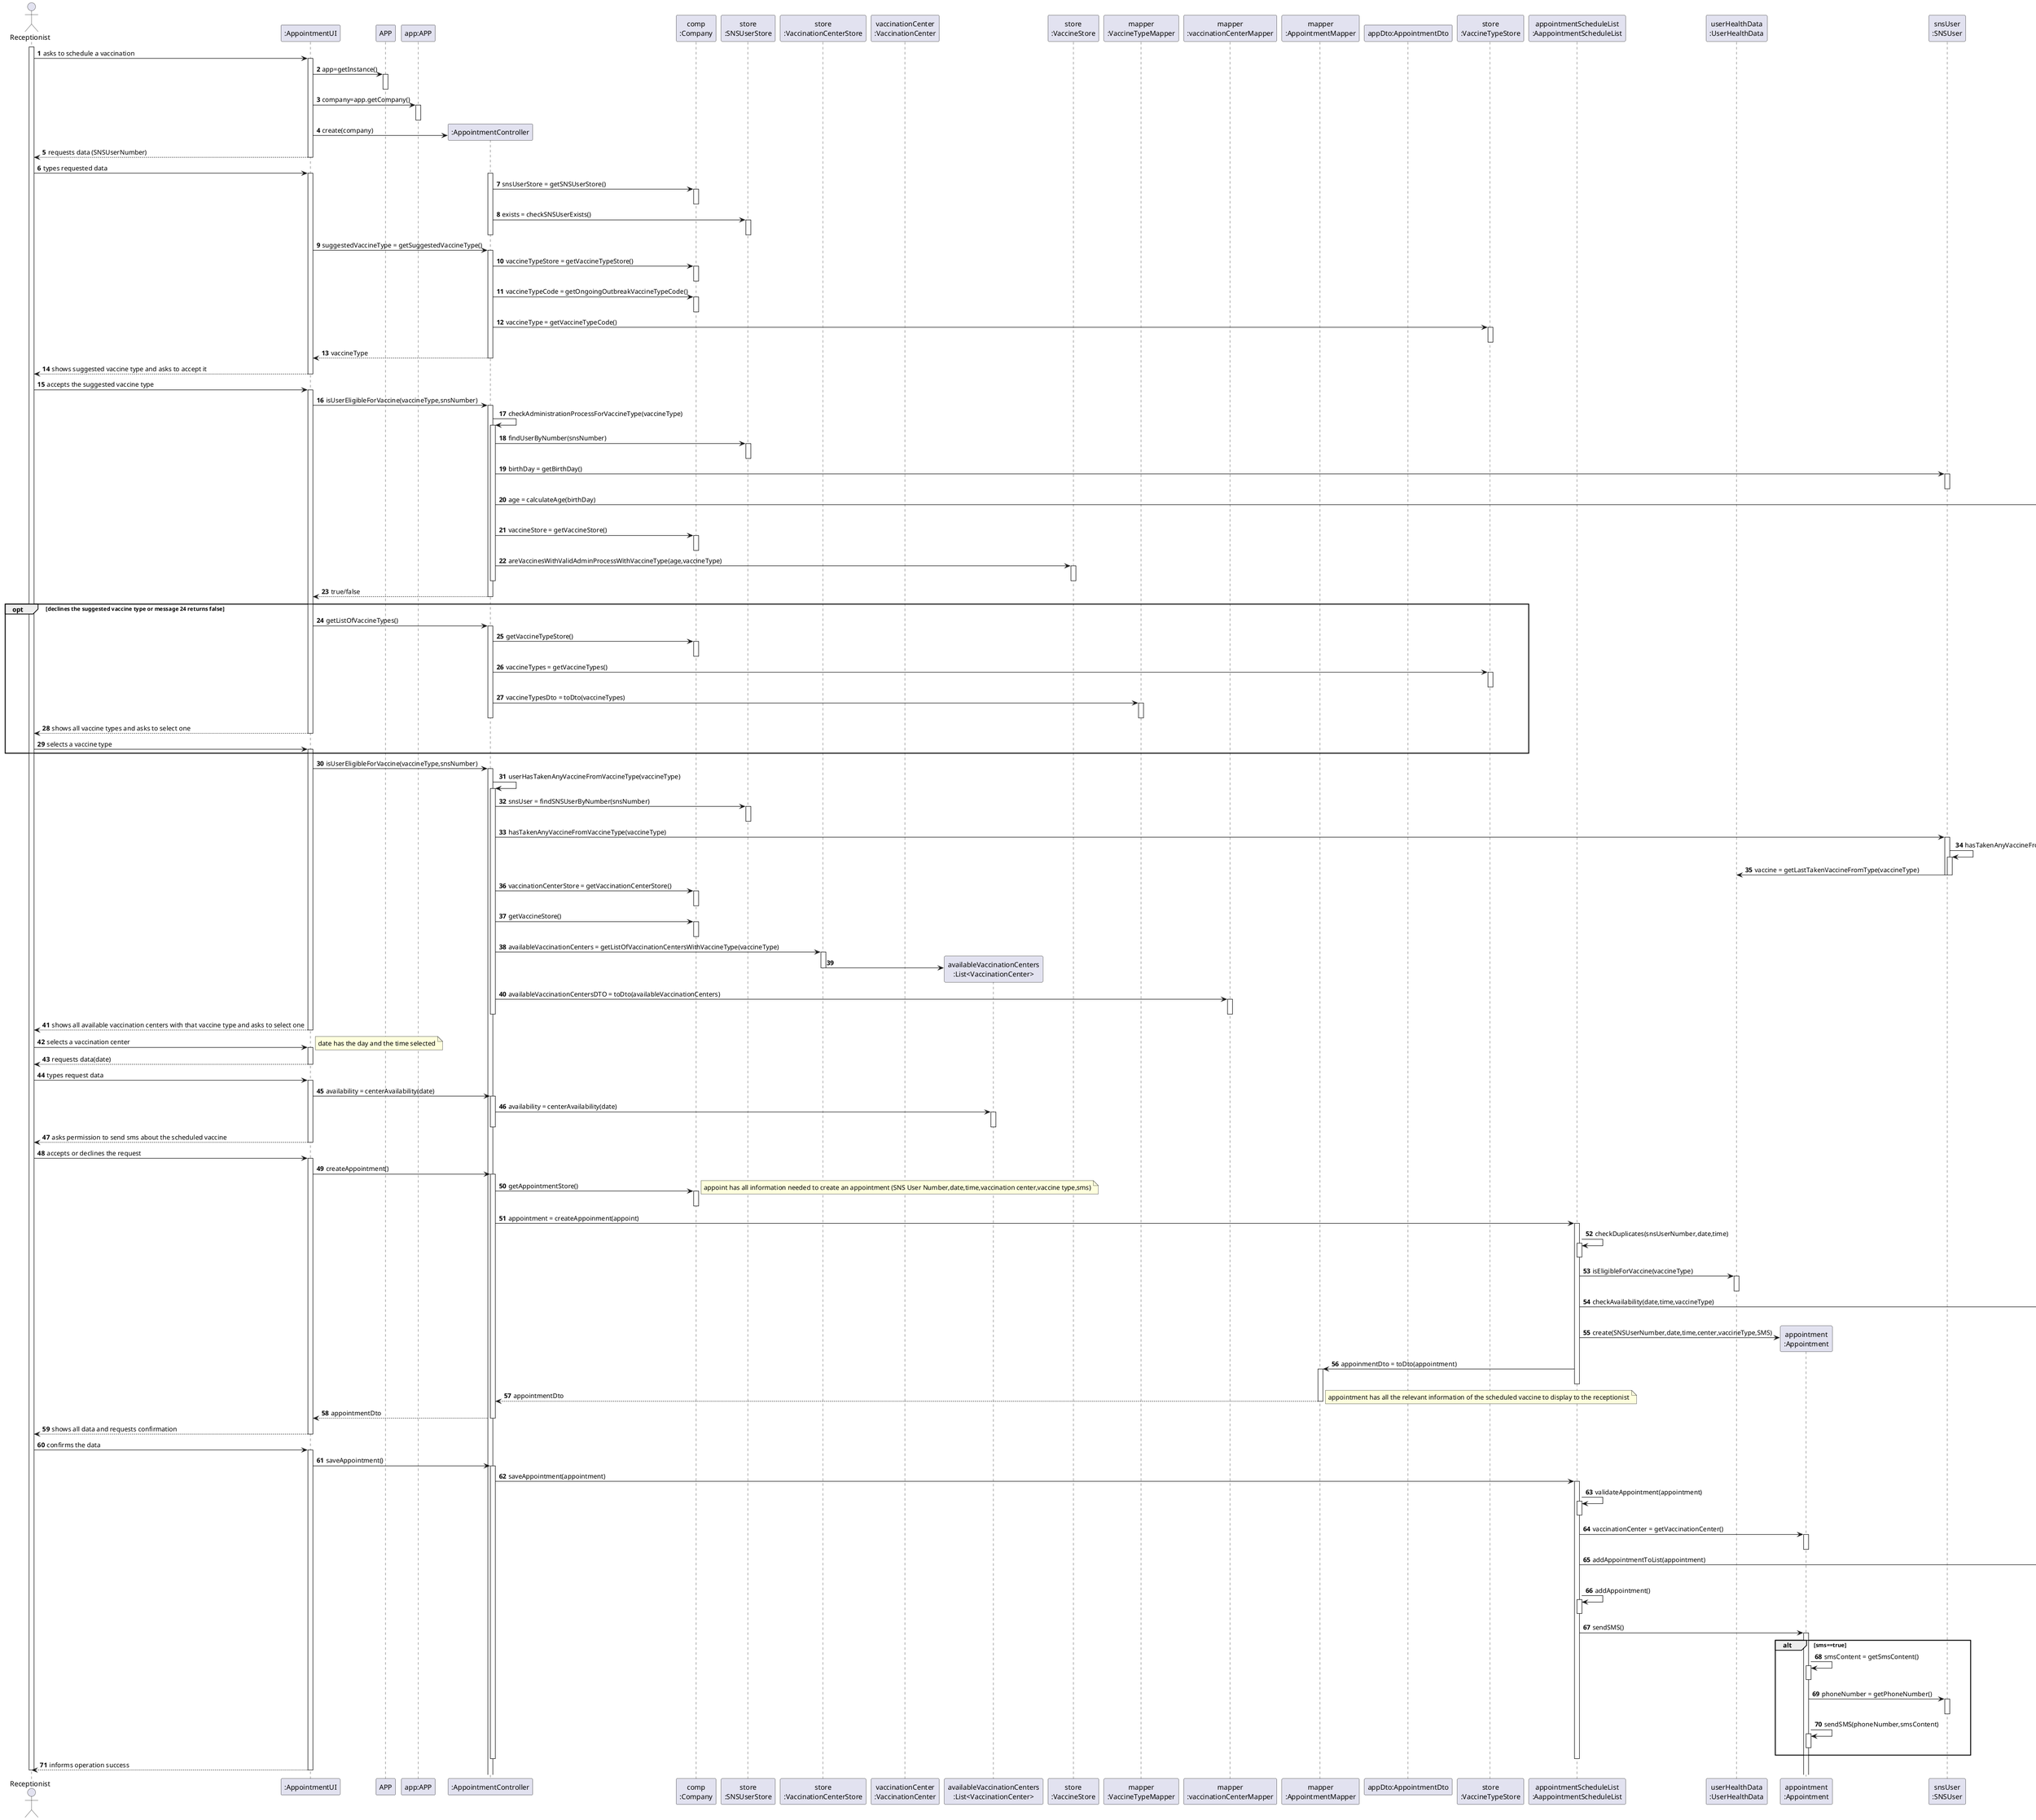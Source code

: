 @startuml US02_SD
autonumber
'hide footbox
actor "Receptionist" as RECEPT

participant ":AppointmentUI" as UI
participant "APP" as APPCLASS
participant "app:APP" as APPINSTANCE
participant ":AppointmentController" as CTRL
participant "comp\n:Company" as COMP
participant "store\n:SNSUserStore" as USERSTORE
participant "store\n:VaccinationCenterStore" as CENTERSTORE
participant "vaccinationCenter\n:VaccinationCenter" as CENTER
participant "availableVaccinationCenters\n:List<VaccinationCenter>" as LISTCENTER
participant "store\n:VaccineStore" as VACCINESTORE
participant "mapper\n:VaccineTypeMapper" as VACTYPEMAPPER
participant "mapper\n:vaccinationCenterMapper" as VACMAPPER
participant "mapper\n:AppointmentMapper" as APPMAPPER
participant "appDto:AppointmentDto" as DTO
participant "store\n:VaccineTypeStore" as VACSTORE
participant "appointmentScheduleList\n:AappointmentScheduleList" as APPLIST
participant "userHealthData\n:UserHealthData" as USERDATA
participant "appointment\n:Appointment" as APPOINT
participant "snsUser\n:SNSUser" as SNSUSER
participant "vaccinationCenter\n:VaccinationCenter" as VACCENTER
participant ":TimeUtils" as TIMEUTILS
participant "vaccinesTypes\n:List<VaccineType>"
participant "administeredVaccines\n:List<Vaccines>"
participant "vaccineTypesDto\n:List<VaccineTypeDto>"


activate RECEPT
RECEPT -> UI : asks to schedule a vaccination
activate UI

UI -> APPCLASS : app=getInstance()
activate APPCLASS
deactivate APPCLASS

UI -> APPINSTANCE : company=app.getCompany()
activate APPINSTANCE
deactivate APPINSTANCE

UI -> CTRL** : create(company)

UI --> RECEPT : requests data (SNSUserNumber)
deactivate UI

RECEPT -> UI : types requested data
activate UI
activate CTRL

CTRL -> COMP : snsUserStore = getSNSUserStore()
activate COMP
deactivate COMP


CTRL -> USERSTORE : exists = checkSNSUserExists()
activate USERSTORE
deactivate USERSTORE 
deactivate CTRL


UI -> CTRL : suggestedVaccineType = getSuggestedVaccineType()
activate CTRL

CTRL -> COMP : vaccineTypeStore = getVaccineTypeStore()
activate COMP
deactivate COMP

CTRL -> COMP : vaccineTypeCode = getOngoingOutbreakVaccineTypeCode()
activate COMP
deactivate COMP

CTRL -> VACSTORE : vaccineType = getVaccineTypeCode()
activate VACSTORE
deactivate VACSTORE

CTRL --> UI : vaccineType
deactivate CTRL

UI --> RECEPT : shows suggested vaccine type and asks to accept it
deactivate UI

RECEPT -> UI : accepts the suggested vaccine type
activate UI

UI -> CTRL : isUserEligibleForVaccine(vaccineType,snsNumber)
activate CTRL

CTRL -> CTRL : checkAdministrationProcessForVaccineType(vaccineType)
activate CTRL

CTRL -> USERSTORE : findUserByNumber(snsNumber)
activate USERSTORE
deactivate USERSTORE

CTRL -> SNSUSER : birthDay = getBirthDay()
activate SNSUSER
deactivate SNSUSER

CTRL -> TIMEUTILS : age = calculateAge(birthDay)
activate TIMEUTILS
deactivate TIMEUTILS

CTRL -> COMP : vaccineStore = getVaccineStore()
activate COMP
deactivate COMP

CTRL -> VACCINESTORE : areVaccinesWithValidAdminProcessWithVaccineType(age,vaccineType)
activate VACCINESTORE
deactivate VACCINESTORE
deactivate CTRL

CTRL --> UI : true/false

deactivate CTRL

opt declines the suggested vaccine type or message 24 returns false
UI -> CTRL : getListOfVaccineTypes()
activate CTRL

CTRL -> COMP : getVaccineTypeStore()
activate COMP
deactivate COMP

CTRL -> VACSTORE : vaccineTypes = getVaccineTypes()
activate VACSTORE
deactivate VACSTORE

CTRL -> VACTYPEMAPPER : vaccineTypesDto = toDto(vaccineTypes)
activate VACTYPEMAPPER
deactivate VACTYPEMAPPER
deactivate CTRL

UI --> RECEPT : shows all vaccine types and asks to select one
deactivate UI

RECEPT -> UI : selects a vaccine type
activate UI
end

UI -> CTRL : isUserEligibleForVaccine(vaccineType,snsNumber)
activate CTRL

CTRL -> CTRL : userHasTakenAnyVaccineFromVaccineType(vaccineType)
activate CTRL 

CTRL -> USERSTORE : snsUser = findSNSUserByNumber(snsNumber)
activate USERSTORE
deactivate USERSTORE

CTRL -> SNSUSER : hasTakenAnyVaccineFromVaccineType(vaccineType)
activate SNSUSER

SNSUSER -> SNSUSER : hasTakenAnyVaccineFromVaccineType(vaccineType)
activate SNSUSER

SNSUSER -> USERDATA : vaccine = getLastTakenVaccineFromType(vaccineType)
deactivate SNSUSER
deactivate SNSUSER

CTRL -> COMP : vaccinationCenterStore = getVaccinationCenterStore()
activate COMP
deactivate COMP

CTRL -> COMP : getVaccineStore()
activate COMP
deactivate COMP

CTRL -> CENTERSTORE : availableVaccinationCenters = getListOfVaccinationCentersWithVaccineType(vaccineType)
activate CENTERSTORE
CENTERSTORE -> LISTCENTER**
deactivate CENTERSTORE

CTRL -> VACMAPPER : availableVaccinationCentersDTO = toDto(availableVaccinationCenters)
activate VACMAPPER
deactivate VACMAPPER

deactivate CTRL

UI --> RECEPT : shows all available vaccination centers with that vaccine type and asks to select one
deactivate UI

RECEPT -> UI : selects a vaccination center
activate UI

note right
date has the day and the time selected
end note
UI --> RECEPT : requests data(date)
deactivate UI

RECEPT -> UI : types request data
activate UI

UI -> CTRL : availability = centerAvailability(date)
activate CTRL

CTRL -> LISTCENTER : availability = centerAvailability(date)
activate LISTCENTER
deactivate LISTCENTER
deactivate CTRL


UI --> RECEPT : asks permission to send sms about the scheduled vaccine
deactivate UI
RECEPT -> UI : accepts or declines the request
activate UI

UI -> CTRL : createAppointment()
activate CTRL

CTRL -> COMP : getAppointmentStore()
activate COMP
deactivate COMP

note right 
appoint has all information needed to create an appointment (SNS User Number,date,time,vaccination center,vaccine type,sms)
end note

CTRL -> APPLIST : appointment = createAppoinment(appoint)
activate APPLIST

APPLIST -> APPLIST : checkDuplicates(snsUserNumber,date,time)
activate APPLIST
deactivate APPLIST

APPLIST -> USERDATA : isEligibleForVaccine(vaccineType)
activate USERDATA
deactivate USERDATA

APPLIST -> VACCENTER : checkAvailability(date,time,vaccineType)
activate VACCENTER
deactivate VACCENTER

APPLIST -> APPOINT** : create(SNSUserNumber,date,time,center,vaccineType,SMS)

APPLIST -> APPMAPPER : appoinmentDto = toDto(appointment)
activate APPMAPPER
deactivate APPLIST

APPMAPPER --> CTRL : appointmentDto
deactivate APPMAPPER

note right 
    appointment has all the relevant information of the scheduled vaccine to display to the receptionist
end note

CTRL --> UI : appointmentDto
deactivate CTRL

UI --> RECEPT : shows all data and requests confirmation
deactivate UI
RECEPT -> UI : confirms the data
activate UI

UI -> CTRL : saveAppointment()
activate CTRL

CTRL -> APPLIST : saveAppointment(appointment)
activate APPLIST

APPLIST -> APPLIST : validateAppointment(appointment)
activate APPLIST
deactivate APPLIST

APPLIST -> APPOINT : vaccinationCenter = getVaccinationCenter()
activate APPOINT
deactivate APPOINT

APPLIST -> VACCENTER : addAppointmentToList(appointment)
activate VACCENTER
deactivate VACCENTER

APPLIST -> APPLIST : addAppointment()
activate APPLIST
deactivate APPLIST

APPLIST -> APPOINT : sendSMS()
activate APPOINT

alt sms==true
APPOINT -> APPOINT : smsContent = getSmsContent()
activate APPOINT
deactivate APPOINT

APPOINT -> SNSUSER : phoneNumber = getPhoneNumber()
activate SNSUSER
deactivate SNSUSER

APPOINT -> APPOINT : sendSMS(phoneNumber,smsContent)
activate APPOINT
deactivate APPOINT
end

deactivate APPLIST
deactivate CTRL

UI --> RECEPT : informs operation success
deactivate UI

deactivate RECEPT

@enduml